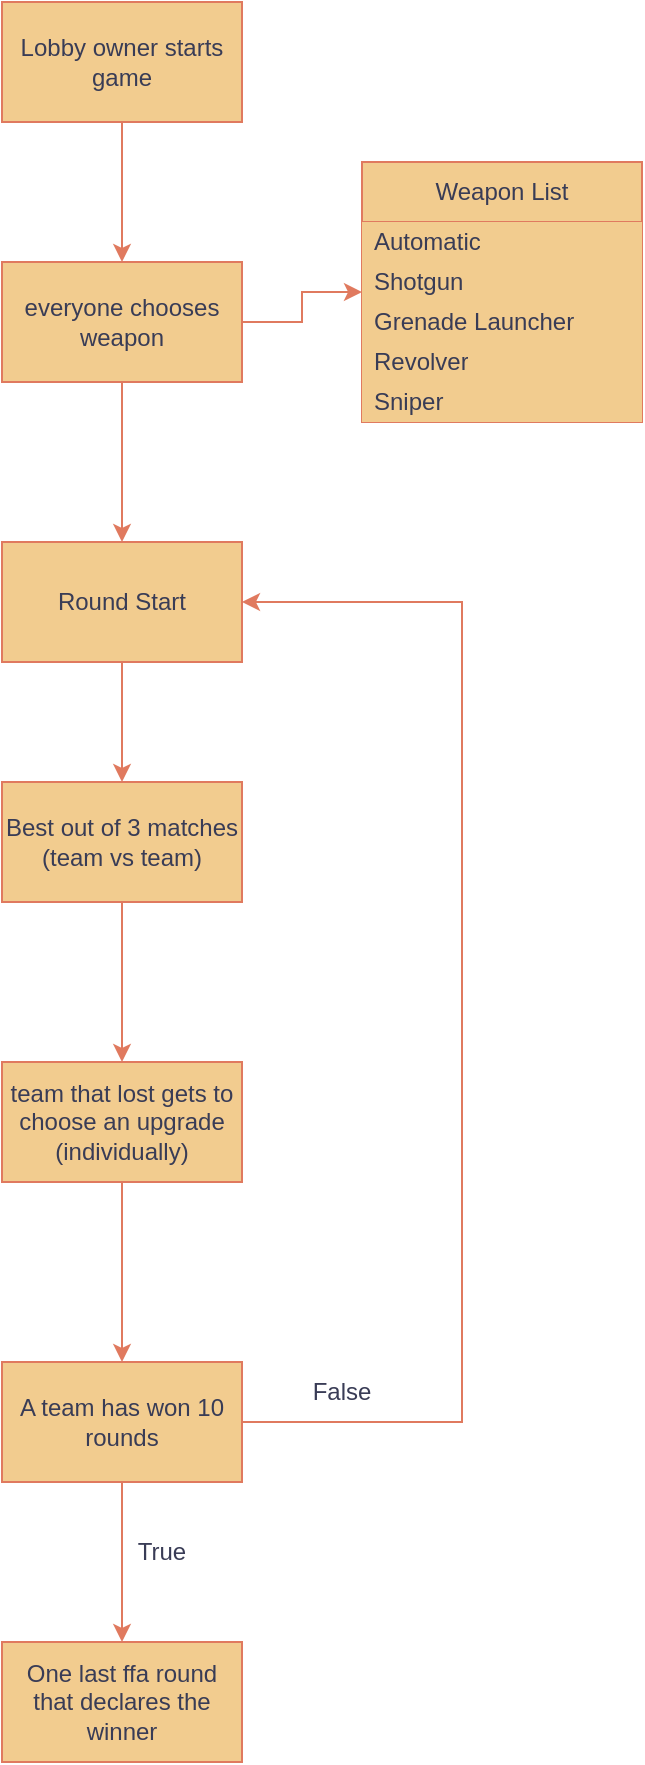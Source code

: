 <mxfile version="21.6.8" type="device" pages="3">
  <diagram name="Basic Game" id="i9_aZD54_i-yfMJwzAAt">
    <mxGraphModel dx="1687" dy="1040" grid="1" gridSize="10" guides="0" tooltips="1" connect="1" arrows="1" fold="1" page="0" pageScale="1" pageWidth="850" pageHeight="1100" background="none" math="0" shadow="0">
      <root>
        <mxCell id="0" />
        <mxCell id="1" parent="0" />
        <mxCell id="a37Ge4CGT08cqkIyAXzw-3" value="" style="edgeStyle=orthogonalEdgeStyle;rounded=0;orthogonalLoop=1;jettySize=auto;html=1;labelBackgroundColor=none;strokeColor=#E07A5F;fontColor=default;" parent="1" source="a37Ge4CGT08cqkIyAXzw-1" target="a37Ge4CGT08cqkIyAXzw-2" edge="1">
          <mxGeometry relative="1" as="geometry" />
        </mxCell>
        <mxCell id="a37Ge4CGT08cqkIyAXzw-1" value="Lobby owner starts game" style="rounded=0;whiteSpace=wrap;html=1;labelBackgroundColor=none;fillColor=#F2CC8F;strokeColor=#E07A5F;fontColor=#393C56;" parent="1" vertex="1">
          <mxGeometry y="120" width="120" height="60" as="geometry" />
        </mxCell>
        <mxCell id="a37Ge4CGT08cqkIyAXzw-23" style="edgeStyle=orthogonalEdgeStyle;rounded=0;orthogonalLoop=1;jettySize=auto;html=1;labelBackgroundColor=none;strokeColor=#E07A5F;fontColor=default;" parent="1" source="a37Ge4CGT08cqkIyAXzw-2" target="a37Ge4CGT08cqkIyAXzw-17" edge="1">
          <mxGeometry relative="1" as="geometry" />
        </mxCell>
        <mxCell id="a37Ge4CGT08cqkIyAXzw-26" value="" style="edgeStyle=orthogonalEdgeStyle;rounded=0;orthogonalLoop=1;jettySize=auto;html=1;labelBackgroundColor=none;strokeColor=#E07A5F;fontColor=default;" parent="1" source="a37Ge4CGT08cqkIyAXzw-2" target="a37Ge4CGT08cqkIyAXzw-25" edge="1">
          <mxGeometry relative="1" as="geometry" />
        </mxCell>
        <mxCell id="a37Ge4CGT08cqkIyAXzw-2" value="everyone chooses weapon" style="rounded=0;whiteSpace=wrap;html=1;labelBackgroundColor=none;fillColor=#F2CC8F;strokeColor=#E07A5F;fontColor=#393C56;" parent="1" vertex="1">
          <mxGeometry y="250" width="120" height="60" as="geometry" />
        </mxCell>
        <mxCell id="a37Ge4CGT08cqkIyAXzw-17" value="Weapon List" style="swimlane;fontStyle=0;childLayout=stackLayout;horizontal=1;startSize=30;horizontalStack=0;resizeParent=1;resizeParentMax=0;resizeLast=0;collapsible=1;marginBottom=0;whiteSpace=wrap;html=1;labelBackgroundColor=none;fillColor=#F2CC8F;strokeColor=#E07A5F;fontColor=#393C56;" parent="1" vertex="1">
          <mxGeometry x="180" y="200" width="140" height="130" as="geometry">
            <mxRectangle x="170" y="30" width="110" height="30" as="alternateBounds" />
          </mxGeometry>
        </mxCell>
        <mxCell id="a37Ge4CGT08cqkIyAXzw-18" value="Automatic" style="text;strokeColor=none;fillColor=#F2CC8F;align=left;verticalAlign=middle;spacingLeft=4;spacingRight=4;overflow=hidden;points=[[0,0.5],[1,0.5]];portConstraint=eastwest;rotatable=0;whiteSpace=wrap;html=1;imageHeight=13;labelBackgroundColor=none;fontColor=#393C56;" parent="a37Ge4CGT08cqkIyAXzw-17" vertex="1">
          <mxGeometry y="30" width="140" height="20" as="geometry" />
        </mxCell>
        <mxCell id="a37Ge4CGT08cqkIyAXzw-19" value="Shotgun&lt;br&gt;" style="text;strokeColor=none;fillColor=#F2CC8F;align=left;verticalAlign=middle;spacingLeft=4;spacingRight=4;overflow=hidden;points=[[0,0.5],[1,0.5]];portConstraint=eastwest;rotatable=0;whiteSpace=wrap;html=1;imageHeight=13;labelBackgroundColor=none;fontColor=#393C56;" parent="a37Ge4CGT08cqkIyAXzw-17" vertex="1">
          <mxGeometry y="50" width="140" height="20" as="geometry" />
        </mxCell>
        <mxCell id="a37Ge4CGT08cqkIyAXzw-20" value="Grenade Launcher" style="text;strokeColor=none;fillColor=#F2CC8F;align=left;verticalAlign=middle;spacingLeft=4;spacingRight=4;overflow=hidden;points=[[0,0.5],[1,0.5]];portConstraint=eastwest;rotatable=0;whiteSpace=wrap;html=1;imageHeight=13;labelBackgroundColor=none;fontColor=#393C56;" parent="a37Ge4CGT08cqkIyAXzw-17" vertex="1">
          <mxGeometry y="70" width="140" height="20" as="geometry" />
        </mxCell>
        <mxCell id="a37Ge4CGT08cqkIyAXzw-21" value="Revolver" style="text;strokeColor=none;fillColor=#F2CC8F;align=left;verticalAlign=middle;spacingLeft=4;spacingRight=4;overflow=hidden;points=[[0,0.5],[1,0.5]];portConstraint=eastwest;rotatable=0;whiteSpace=wrap;html=1;imageHeight=13;labelBackgroundColor=none;fontColor=#393C56;" parent="a37Ge4CGT08cqkIyAXzw-17" vertex="1">
          <mxGeometry y="90" width="140" height="20" as="geometry" />
        </mxCell>
        <mxCell id="a37Ge4CGT08cqkIyAXzw-22" value="Sniper" style="text;strokeColor=none;fillColor=#F2CC8F;align=left;verticalAlign=middle;spacingLeft=4;spacingRight=4;overflow=hidden;points=[[0,0.5],[1,0.5]];portConstraint=eastwest;rotatable=0;whiteSpace=wrap;html=1;imageHeight=13;labelBackgroundColor=none;fontColor=#393C56;" parent="a37Ge4CGT08cqkIyAXzw-17" vertex="1">
          <mxGeometry y="110" width="140" height="20" as="geometry" />
        </mxCell>
        <mxCell id="9_LpFnSLj7aJuLlAs9TJ-2" value="" style="edgeStyle=orthogonalEdgeStyle;rounded=0;orthogonalLoop=1;jettySize=auto;html=1;labelBackgroundColor=none;strokeColor=#E07A5F;fontColor=default;" parent="1" source="a37Ge4CGT08cqkIyAXzw-25" target="9_LpFnSLj7aJuLlAs9TJ-1" edge="1">
          <mxGeometry relative="1" as="geometry" />
        </mxCell>
        <mxCell id="a37Ge4CGT08cqkIyAXzw-25" value="Round Start" style="rounded=0;whiteSpace=wrap;html=1;labelBackgroundColor=none;fillColor=#F2CC8F;strokeColor=#E07A5F;fontColor=#393C56;" parent="1" vertex="1">
          <mxGeometry y="390" width="120" height="60" as="geometry" />
        </mxCell>
        <mxCell id="9_LpFnSLj7aJuLlAs9TJ-4" value="" style="edgeStyle=orthogonalEdgeStyle;rounded=0;orthogonalLoop=1;jettySize=auto;html=1;labelBackgroundColor=none;strokeColor=#E07A5F;fontColor=default;" parent="1" source="9_LpFnSLj7aJuLlAs9TJ-1" target="9_LpFnSLj7aJuLlAs9TJ-3" edge="1">
          <mxGeometry relative="1" as="geometry" />
        </mxCell>
        <mxCell id="9_LpFnSLj7aJuLlAs9TJ-1" value="Best out of 3 matches&lt;br&gt;(team vs team)" style="rounded=0;whiteSpace=wrap;html=1;labelBackgroundColor=none;fillColor=#F2CC8F;strokeColor=#E07A5F;fontColor=#393C56;" parent="1" vertex="1">
          <mxGeometry y="510" width="120" height="60" as="geometry" />
        </mxCell>
        <mxCell id="9_LpFnSLj7aJuLlAs9TJ-8" style="edgeStyle=orthogonalEdgeStyle;rounded=0;orthogonalLoop=1;jettySize=auto;html=1;entryX=1;entryY=0.5;entryDx=0;entryDy=0;labelBackgroundColor=none;strokeColor=#E07A5F;fontColor=default;" parent="1" source="9_LpFnSLj7aJuLlAs9TJ-11" target="a37Ge4CGT08cqkIyAXzw-25" edge="1">
          <mxGeometry relative="1" as="geometry">
            <mxPoint x="200" y="910" as="sourcePoint" />
            <Array as="points">
              <mxPoint x="230" y="830" />
              <mxPoint x="230" y="420" />
            </Array>
          </mxGeometry>
        </mxCell>
        <mxCell id="9_LpFnSLj7aJuLlAs9TJ-10" value="" style="edgeStyle=orthogonalEdgeStyle;rounded=0;orthogonalLoop=1;jettySize=auto;html=1;labelBackgroundColor=none;strokeColor=#E07A5F;fontColor=default;" parent="1" source="9_LpFnSLj7aJuLlAs9TJ-3" target="9_LpFnSLj7aJuLlAs9TJ-11" edge="1">
          <mxGeometry relative="1" as="geometry">
            <mxPoint x="60" y="790" as="targetPoint" />
          </mxGeometry>
        </mxCell>
        <mxCell id="9_LpFnSLj7aJuLlAs9TJ-3" value="team that lost gets to choose an upgrade (individually)" style="rounded=0;whiteSpace=wrap;html=1;labelBackgroundColor=none;fillColor=#F2CC8F;strokeColor=#E07A5F;fontColor=#393C56;" parent="1" vertex="1">
          <mxGeometry y="650" width="120" height="60" as="geometry" />
        </mxCell>
        <mxCell id="9_LpFnSLj7aJuLlAs9TJ-18" value="" style="edgeStyle=orthogonalEdgeStyle;rounded=0;orthogonalLoop=1;jettySize=auto;html=1;labelBackgroundColor=none;strokeColor=#E07A5F;fontColor=default;" parent="1" source="9_LpFnSLj7aJuLlAs9TJ-11" target="9_LpFnSLj7aJuLlAs9TJ-17" edge="1">
          <mxGeometry relative="1" as="geometry" />
        </mxCell>
        <mxCell id="9_LpFnSLj7aJuLlAs9TJ-11" value="A team has won 10 rounds" style="rounded=0;whiteSpace=wrap;html=1;labelBackgroundColor=none;fillColor=#F2CC8F;strokeColor=#E07A5F;fontColor=#393C56;" parent="1" vertex="1">
          <mxGeometry y="800" width="120" height="60" as="geometry" />
        </mxCell>
        <mxCell id="9_LpFnSLj7aJuLlAs9TJ-12" value="False" style="text;html=1;strokeColor=none;fillColor=none;align=center;verticalAlign=middle;whiteSpace=wrap;rounded=0;labelBackgroundColor=none;fontColor=#393C56;" parent="1" vertex="1">
          <mxGeometry x="140" y="800" width="60" height="30" as="geometry" />
        </mxCell>
        <mxCell id="9_LpFnSLj7aJuLlAs9TJ-13" value="True" style="text;html=1;strokeColor=none;fillColor=none;align=center;verticalAlign=middle;whiteSpace=wrap;rounded=0;labelBackgroundColor=none;fontColor=#393C56;" parent="1" vertex="1">
          <mxGeometry x="50" y="880" width="60" height="30" as="geometry" />
        </mxCell>
        <mxCell id="9_LpFnSLj7aJuLlAs9TJ-17" value="One last ffa round that declares the winner" style="rounded=0;whiteSpace=wrap;html=1;labelBackgroundColor=none;fillColor=#F2CC8F;strokeColor=#E07A5F;fontColor=#393C56;" parent="1" vertex="1">
          <mxGeometry y="940" width="120" height="60" as="geometry" />
        </mxCell>
      </root>
    </mxGraphModel>
  </diagram>
  <diagram id="mhR63KSnc5W9jrh1Ar6a" name="Upgrade tree">
    <mxGraphModel dx="1434" dy="884" grid="1" gridSize="10" guides="1" tooltips="1" connect="1" arrows="1" fold="1" page="0" pageScale="1" pageWidth="850" pageHeight="1100" math="0" shadow="0">
      <root>
        <mxCell id="0" />
        <mxCell id="1" parent="0" />
        <mxCell id="TNGEUiEh-o4geU3tqCMm-74" style="edgeStyle=none;rounded=0;orthogonalLoop=1;jettySize=auto;html=1;labelBackgroundColor=none;strokeColor=#E07A5F;fontColor=default;" parent="1" source="TNGEUiEh-o4geU3tqCMm-56" target="TNGEUiEh-o4geU3tqCMm-59" edge="1">
          <mxGeometry relative="1" as="geometry" />
        </mxCell>
        <mxCell id="TNGEUiEh-o4geU3tqCMm-75" style="edgeStyle=none;rounded=0;orthogonalLoop=1;jettySize=auto;html=1;labelBackgroundColor=none;strokeColor=#E07A5F;fontColor=default;" parent="1" source="TNGEUiEh-o4geU3tqCMm-56" target="TNGEUiEh-o4geU3tqCMm-61" edge="1">
          <mxGeometry relative="1" as="geometry" />
        </mxCell>
        <mxCell id="TNGEUiEh-o4geU3tqCMm-76" style="edgeStyle=none;rounded=0;orthogonalLoop=1;jettySize=auto;html=1;labelBackgroundColor=none;strokeColor=#E07A5F;fontColor=default;" parent="1" source="TNGEUiEh-o4geU3tqCMm-56" target="TNGEUiEh-o4geU3tqCMm-60" edge="1">
          <mxGeometry relative="1" as="geometry" />
        </mxCell>
        <mxCell id="TNGEUiEh-o4geU3tqCMm-56" value="Start" style="ellipse;whiteSpace=wrap;html=1;labelBackgroundColor=none;fillColor=#F2CC8F;strokeColor=#E07A5F;fontColor=#393C56;" parent="1" vertex="1">
          <mxGeometry x="580" y="380" width="90" height="40" as="geometry" />
        </mxCell>
        <mxCell id="TNGEUiEh-o4geU3tqCMm-107" style="edgeStyle=none;rounded=0;orthogonalLoop=1;jettySize=auto;html=1;labelBackgroundColor=none;strokeColor=#E07A5F;fontColor=default;" parent="1" source="TNGEUiEh-o4geU3tqCMm-59" target="TNGEUiEh-o4geU3tqCMm-81" edge="1">
          <mxGeometry relative="1" as="geometry" />
        </mxCell>
        <mxCell id="TNGEUiEh-o4geU3tqCMm-108" style="edgeStyle=none;rounded=0;orthogonalLoop=1;jettySize=auto;html=1;labelBackgroundColor=none;strokeColor=#E07A5F;fontColor=default;" parent="1" source="TNGEUiEh-o4geU3tqCMm-59" target="TNGEUiEh-o4geU3tqCMm-93" edge="1">
          <mxGeometry relative="1" as="geometry" />
        </mxCell>
        <mxCell id="TNGEUiEh-o4geU3tqCMm-109" style="edgeStyle=none;rounded=0;orthogonalLoop=1;jettySize=auto;html=1;labelBackgroundColor=none;strokeColor=#E07A5F;fontColor=default;" parent="1" source="TNGEUiEh-o4geU3tqCMm-59" target="TNGEUiEh-o4geU3tqCMm-68" edge="1">
          <mxGeometry relative="1" as="geometry" />
        </mxCell>
        <mxCell id="TNGEUiEh-o4geU3tqCMm-59" value="Weapons" style="rounded=1;labelBackgroundColor=none;fillColor=#F2CC8F;strokeColor=#E07A5F;fontColor=#393C56;" parent="1" vertex="1">
          <mxGeometry x="585.003" y="300.0" width="80" height="30" as="geometry" />
        </mxCell>
        <mxCell id="TNGEUiEh-o4geU3tqCMm-136" style="edgeStyle=none;rounded=0;orthogonalLoop=1;jettySize=auto;html=1;labelBackgroundColor=none;strokeColor=#E07A5F;fontColor=default;" parent="1" source="TNGEUiEh-o4geU3tqCMm-60" target="TNGEUiEh-o4geU3tqCMm-83" edge="1">
          <mxGeometry relative="1" as="geometry" />
        </mxCell>
        <mxCell id="TNGEUiEh-o4geU3tqCMm-60" value="Health" style="rounded=1;labelBackgroundColor=none;fillColor=#F2CC8F;strokeColor=#E07A5F;fontColor=#393C56;" parent="1" vertex="1">
          <mxGeometry x="689.996" y="459.996" width="80" height="30" as="geometry" />
        </mxCell>
        <mxCell id="TNGEUiEh-o4geU3tqCMm-126" style="edgeStyle=none;rounded=0;orthogonalLoop=1;jettySize=auto;html=1;labelBackgroundColor=none;strokeColor=#E07A5F;fontColor=default;" parent="1" source="TNGEUiEh-o4geU3tqCMm-61" target="TNGEUiEh-o4geU3tqCMm-65" edge="1">
          <mxGeometry relative="1" as="geometry" />
        </mxCell>
        <mxCell id="TNGEUiEh-o4geU3tqCMm-61" value="Agility" style="rounded=1;labelBackgroundColor=none;fillColor=#F2CC8F;strokeColor=#E07A5F;fontColor=#393C56;" parent="1" vertex="1">
          <mxGeometry x="479.995" y="450.004" width="80" height="30" as="geometry" />
        </mxCell>
        <mxCell id="TNGEUiEh-o4geU3tqCMm-127" style="edgeStyle=none;rounded=0;orthogonalLoop=1;jettySize=auto;html=1;labelBackgroundColor=none;strokeColor=#E07A5F;fontColor=default;" parent="1" source="TNGEUiEh-o4geU3tqCMm-65" target="TNGEUiEh-o4geU3tqCMm-88" edge="1">
          <mxGeometry relative="1" as="geometry" />
        </mxCell>
        <mxCell id="TNGEUiEh-o4geU3tqCMm-133" style="edgeStyle=none;rounded=0;orthogonalLoop=1;jettySize=auto;html=1;labelBackgroundColor=none;strokeColor=#E07A5F;fontColor=default;" parent="1" source="TNGEUiEh-o4geU3tqCMm-65" target="TNGEUiEh-o4geU3tqCMm-82" edge="1">
          <mxGeometry relative="1" as="geometry" />
        </mxCell>
        <mxCell id="TNGEUiEh-o4geU3tqCMm-65" value="Dash" style="rounded=1;labelBackgroundColor=none;fillColor=#F2CC8F;strokeColor=#E07A5F;fontColor=#393C56;" parent="1" vertex="1">
          <mxGeometry x="386.605" y="530.004" width="80" height="30" as="geometry" />
        </mxCell>
        <mxCell id="TNGEUiEh-o4geU3tqCMm-112" style="edgeStyle=none;rounded=0;orthogonalLoop=1;jettySize=auto;html=1;labelBackgroundColor=none;strokeColor=#E07A5F;fontColor=default;" parent="1" source="TNGEUiEh-o4geU3tqCMm-67" target="TNGEUiEh-o4geU3tqCMm-87" edge="1">
          <mxGeometry relative="1" as="geometry" />
        </mxCell>
        <mxCell id="TNGEUiEh-o4geU3tqCMm-67" value="Ricochet" style="rounded=1;labelBackgroundColor=none;fillColor=#F2CC8F;strokeColor=#E07A5F;fontColor=#393C56;" parent="1" vertex="1">
          <mxGeometry x="319.996" y="290.003" width="80" height="30" as="geometry" />
        </mxCell>
        <mxCell id="TNGEUiEh-o4geU3tqCMm-123" style="edgeStyle=none;rounded=0;orthogonalLoop=1;jettySize=auto;html=1;labelBackgroundColor=none;strokeColor=#E07A5F;fontColor=default;" parent="1" source="TNGEUiEh-o4geU3tqCMm-68" target="TNGEUiEh-o4geU3tqCMm-96" edge="1">
          <mxGeometry relative="1" as="geometry" />
        </mxCell>
        <mxCell id="TNGEUiEh-o4geU3tqCMm-124" style="edgeStyle=none;rounded=0;orthogonalLoop=1;jettySize=auto;html=1;labelBackgroundColor=none;strokeColor=#E07A5F;fontColor=default;" parent="1" source="TNGEUiEh-o4geU3tqCMm-68" target="TNGEUiEh-o4geU3tqCMm-79" edge="1">
          <mxGeometry relative="1" as="geometry" />
        </mxCell>
        <mxCell id="TNGEUiEh-o4geU3tqCMm-68" value="Firerate" style="rounded=1;labelBackgroundColor=none;fillColor=#F2CC8F;strokeColor=#E07A5F;fontColor=#393C56;" parent="1" vertex="1">
          <mxGeometry x="690.0" y="249.995" width="80" height="30" as="geometry" />
        </mxCell>
        <mxCell id="TNGEUiEh-o4geU3tqCMm-120" style="edgeStyle=none;rounded=0;orthogonalLoop=1;jettySize=auto;html=1;labelBackgroundColor=none;strokeColor=#E07A5F;fontColor=default;" parent="1" source="TNGEUiEh-o4geU3tqCMm-69" target="TNGEUiEh-o4geU3tqCMm-80" edge="1">
          <mxGeometry relative="1" as="geometry" />
        </mxCell>
        <mxCell id="TNGEUiEh-o4geU3tqCMm-69" value="Endless ammo" style="rounded=1;labelBackgroundColor=none;fillColor=#F2CC8F;strokeColor=#E07A5F;fontColor=#393C56;" parent="1" vertex="1">
          <mxGeometry x="889.997" y="129.994" width="80" height="30" as="geometry" />
        </mxCell>
        <mxCell id="TNGEUiEh-o4geU3tqCMm-121" style="edgeStyle=none;rounded=0;orthogonalLoop=1;jettySize=auto;html=1;labelBackgroundColor=none;strokeColor=#E07A5F;fontColor=default;" parent="1" source="TNGEUiEh-o4geU3tqCMm-79" target="TNGEUiEh-o4geU3tqCMm-69" edge="1">
          <mxGeometry relative="1" as="geometry" />
        </mxCell>
        <mxCell id="TNGEUiEh-o4geU3tqCMm-79" value="Multi shot" style="rounded=1;labelBackgroundColor=none;fillColor=#F2CC8F;strokeColor=#E07A5F;fontColor=#393C56;" parent="1" vertex="1">
          <mxGeometry x="820.0" y="219.995" width="80" height="30" as="geometry" />
        </mxCell>
        <mxCell id="TNGEUiEh-o4geU3tqCMm-80" value="Instant reload" style="rounded=1;labelBackgroundColor=none;fillColor=#F2CC8F;strokeColor=#E07A5F;fontColor=#393C56;" parent="1" vertex="1">
          <mxGeometry x="900.0" y="29.995" width="80" height="30" as="geometry" />
        </mxCell>
        <mxCell id="TNGEUiEh-o4geU3tqCMm-110" style="edgeStyle=none;rounded=0;orthogonalLoop=1;jettySize=auto;html=1;labelBackgroundColor=none;strokeColor=#E07A5F;fontColor=default;" parent="1" source="TNGEUiEh-o4geU3tqCMm-81" target="TNGEUiEh-o4geU3tqCMm-86" edge="1">
          <mxGeometry relative="1" as="geometry" />
        </mxCell>
        <mxCell id="TNGEUiEh-o4geU3tqCMm-111" style="edgeStyle=none;rounded=0;orthogonalLoop=1;jettySize=auto;html=1;labelBackgroundColor=none;strokeColor=#E07A5F;fontColor=default;" parent="1" source="TNGEUiEh-o4geU3tqCMm-81" target="TNGEUiEh-o4geU3tqCMm-67" edge="1">
          <mxGeometry relative="1" as="geometry" />
        </mxCell>
        <mxCell id="TNGEUiEh-o4geU3tqCMm-81" value="Fire damage" style="rounded=1;labelBackgroundColor=none;fillColor=#F2CC8F;strokeColor=#E07A5F;fontColor=#393C56;" parent="1" vertex="1">
          <mxGeometry x="450.0" y="269.995" width="80" height="30" as="geometry" />
        </mxCell>
        <mxCell id="TNGEUiEh-o4geU3tqCMm-134" style="edgeStyle=none;rounded=0;orthogonalLoop=1;jettySize=auto;html=1;labelBackgroundColor=none;strokeColor=#E07A5F;fontColor=default;" parent="1" source="TNGEUiEh-o4geU3tqCMm-82" target="TNGEUiEh-o4geU3tqCMm-92" edge="1">
          <mxGeometry relative="1" as="geometry" />
        </mxCell>
        <mxCell id="TNGEUiEh-o4geU3tqCMm-82" value="Double jump" style="rounded=1;labelBackgroundColor=none;fillColor=#F2CC8F;strokeColor=#E07A5F;fontColor=#393C56;" parent="1" vertex="1">
          <mxGeometry x="439.995" y="640.004" width="80" height="30" as="geometry" />
        </mxCell>
        <mxCell id="TNGEUiEh-o4geU3tqCMm-137" style="edgeStyle=none;rounded=0;orthogonalLoop=1;jettySize=auto;html=1;labelBackgroundColor=none;strokeColor=#E07A5F;fontColor=default;" parent="1" source="TNGEUiEh-o4geU3tqCMm-83" target="TNGEUiEh-o4geU3tqCMm-84" edge="1">
          <mxGeometry relative="1" as="geometry" />
        </mxCell>
        <mxCell id="TNGEUiEh-o4geU3tqCMm-83" value="Heal" style="rounded=1;labelBackgroundColor=none;fillColor=#F2CC8F;strokeColor=#E07A5F;fontColor=#393C56;" parent="1" vertex="1">
          <mxGeometry x="750.001" y="530.009" width="80" height="30" as="geometry" />
        </mxCell>
        <mxCell id="TNGEUiEh-o4geU3tqCMm-138" style="edgeStyle=none;rounded=0;orthogonalLoop=1;jettySize=auto;html=1;labelBackgroundColor=none;strokeColor=#E07A5F;fontColor=default;" parent="1" source="TNGEUiEh-o4geU3tqCMm-84" target="TNGEUiEh-o4geU3tqCMm-85" edge="1">
          <mxGeometry relative="1" as="geometry" />
        </mxCell>
        <mxCell id="TNGEUiEh-o4geU3tqCMm-84" value="Regen" style="rounded=1;labelBackgroundColor=none;fillColor=#F2CC8F;strokeColor=#E07A5F;fontColor=#393C56;" parent="1" vertex="1">
          <mxGeometry x="800.001" y="589.999" width="80" height="30" as="geometry" />
        </mxCell>
        <mxCell id="TNGEUiEh-o4geU3tqCMm-85" value="Reflect&#xa;damage" style="rounded=1;labelBackgroundColor=none;fillColor=#F2CC8F;strokeColor=#E07A5F;fontColor=#393C56;" parent="1" vertex="1">
          <mxGeometry x="890.001" y="659.999" width="80" height="30" as="geometry" />
        </mxCell>
        <mxCell id="TNGEUiEh-o4geU3tqCMm-113" style="edgeStyle=none;rounded=0;orthogonalLoop=1;jettySize=auto;html=1;labelBackgroundColor=none;strokeColor=#E07A5F;fontColor=default;" parent="1" source="TNGEUiEh-o4geU3tqCMm-86" target="TNGEUiEh-o4geU3tqCMm-87" edge="1">
          <mxGeometry relative="1" as="geometry" />
        </mxCell>
        <mxCell id="TNGEUiEh-o4geU3tqCMm-86" value="Explosive" style="rounded=1;labelBackgroundColor=none;fillColor=#F2CC8F;strokeColor=#E07A5F;fontColor=#393C56;" parent="1" vertex="1">
          <mxGeometry x="400.0" y="180.005" width="80" height="30" as="geometry" />
        </mxCell>
        <mxCell id="TNGEUiEh-o4geU3tqCMm-87" value="Lifesteal" style="rounded=1;labelBackgroundColor=none;fillColor=#F2CC8F;strokeColor=#E07A5F;fontColor=#393C56;" parent="1" vertex="1">
          <mxGeometry x="290.0" y="99.995" width="80" height="30" as="geometry" />
        </mxCell>
        <mxCell id="TNGEUiEh-o4geU3tqCMm-131" style="edgeStyle=none;rounded=0;orthogonalLoop=1;jettySize=auto;html=1;labelBackgroundColor=none;strokeColor=#E07A5F;fontColor=default;" parent="1" source="TNGEUiEh-o4geU3tqCMm-88" target="TNGEUiEh-o4geU3tqCMm-92" edge="1">
          <mxGeometry relative="1" as="geometry" />
        </mxCell>
        <mxCell id="TNGEUiEh-o4geU3tqCMm-88" value="Sword slice&#xa;while dashing" style="rounded=1;labelBackgroundColor=none;fillColor=#F2CC8F;strokeColor=#E07A5F;fontColor=#393C56;" parent="1" vertex="1">
          <mxGeometry x="299.995" y="600.004" width="80" height="30" as="geometry" />
        </mxCell>
        <mxCell id="TNGEUiEh-o4geU3tqCMm-92" value="No cooldown" style="rounded=1;labelBackgroundColor=none;fillColor=#F2CC8F;strokeColor=#E07A5F;fontColor=#393C56;" parent="1" vertex="1">
          <mxGeometry x="299.995" y="710.004" width="80" height="30" as="geometry" />
        </mxCell>
        <mxCell id="TNGEUiEh-o4geU3tqCMm-115" style="edgeStyle=none;rounded=0;orthogonalLoop=1;jettySize=auto;html=1;labelBackgroundColor=none;strokeColor=#E07A5F;fontColor=default;" parent="1" source="TNGEUiEh-o4geU3tqCMm-93" target="TNGEUiEh-o4geU3tqCMm-95" edge="1">
          <mxGeometry relative="1" as="geometry" />
        </mxCell>
        <mxCell id="TNGEUiEh-o4geU3tqCMm-93" value="Marksman" style="rounded=1;labelBackgroundColor=none;fillColor=#F2CC8F;strokeColor=#E07A5F;fontColor=#393C56;" parent="1" vertex="1">
          <mxGeometry x="560.0" y="210.005" width="80" height="30" as="geometry" />
        </mxCell>
        <mxCell id="TNGEUiEh-o4geU3tqCMm-116" style="edgeStyle=none;rounded=0;orthogonalLoop=1;jettySize=auto;html=1;labelBackgroundColor=none;strokeColor=#E07A5F;fontColor=default;" parent="1" source="TNGEUiEh-o4geU3tqCMm-95" target="TNGEUiEh-o4geU3tqCMm-100" edge="1">
          <mxGeometry relative="1" as="geometry" />
        </mxCell>
        <mxCell id="TNGEUiEh-o4geU3tqCMm-117" style="edgeStyle=none;rounded=0;orthogonalLoop=1;jettySize=auto;html=1;labelBackgroundColor=none;strokeColor=#E07A5F;fontColor=default;" parent="1" source="TNGEUiEh-o4geU3tqCMm-95" target="TNGEUiEh-o4geU3tqCMm-102" edge="1">
          <mxGeometry relative="1" as="geometry" />
        </mxCell>
        <mxCell id="TNGEUiEh-o4geU3tqCMm-95" value="Headshot mult" style="rounded=1;labelBackgroundColor=none;fillColor=#F2CC8F;strokeColor=#E07A5F;fontColor=#393C56;" parent="1" vertex="1">
          <mxGeometry x="520.0" y="129.995" width="80" height="30" as="geometry" />
        </mxCell>
        <mxCell id="TNGEUiEh-o4geU3tqCMm-122" style="edgeStyle=none;rounded=0;orthogonalLoop=1;jettySize=auto;html=1;labelBackgroundColor=none;strokeColor=#E07A5F;fontColor=default;" parent="1" source="TNGEUiEh-o4geU3tqCMm-96" target="TNGEUiEh-o4geU3tqCMm-98" edge="1">
          <mxGeometry relative="1" as="geometry" />
        </mxCell>
        <mxCell id="TNGEUiEh-o4geU3tqCMm-96" value="Reload speed" style="rounded=1;labelBackgroundColor=none;fillColor=#F2CC8F;strokeColor=#E07A5F;fontColor=#393C56;" parent="1" vertex="1">
          <mxGeometry x="710.0" y="159.995" width="80" height="30" as="geometry" />
        </mxCell>
        <mxCell id="TNGEUiEh-o4geU3tqCMm-119" style="edgeStyle=none;rounded=0;orthogonalLoop=1;jettySize=auto;html=1;labelBackgroundColor=none;strokeColor=#E07A5F;fontColor=default;" parent="1" source="TNGEUiEh-o4geU3tqCMm-98" target="TNGEUiEh-o4geU3tqCMm-80" edge="1">
          <mxGeometry relative="1" as="geometry" />
        </mxCell>
        <mxCell id="TNGEUiEh-o4geU3tqCMm-98" value="Clip size" style="rounded=1;labelBackgroundColor=none;fillColor=#F2CC8F;strokeColor=#E07A5F;fontColor=#393C56;" parent="1" vertex="1">
          <mxGeometry x="769.997" y="80.004" width="80" height="30" as="geometry" />
        </mxCell>
        <mxCell id="TNGEUiEh-o4geU3tqCMm-100" value="Wallhacks" style="rounded=1;labelBackgroundColor=none;fillColor=#F2CC8F;strokeColor=#E07A5F;fontColor=#393C56;" parent="1" vertex="1">
          <mxGeometry x="480.0" y="50.005" width="80" height="30" as="geometry" />
        </mxCell>
        <mxCell id="TNGEUiEh-o4geU3tqCMm-102" value="No recoil" style="rounded=1;labelBackgroundColor=none;fillColor=#F2CC8F;strokeColor=#E07A5F;fontColor=#393C56;" parent="1" vertex="1">
          <mxGeometry x="630.003" y="50.0" width="80" height="30" as="geometry" />
        </mxCell>
      </root>
    </mxGraphModel>
  </diagram>
  <diagram id="xc4f--6I6FvxF6E2YtUQ" name="Todo">
    <mxGraphModel dx="2219" dy="884" grid="1" gridSize="10" guides="1" tooltips="1" connect="1" arrows="1" fold="1" page="0" pageScale="1" pageWidth="850" pageHeight="1100" math="0" shadow="0">
      <root>
        <mxCell id="0" />
        <mxCell id="1" parent="0" />
        <mxCell id="-fxA7N3p4k_JHusp1gLG-2" value="" style="edgeStyle=orthogonalEdgeStyle;rounded=0;orthogonalLoop=1;jettySize=auto;html=1;labelBackgroundColor=none;strokeColor=#E07A5F;fontColor=default;" edge="1" parent="1" source="GR8O8xxOWt5hsjlVnDyQ-9" target="-fxA7N3p4k_JHusp1gLG-1">
          <mxGeometry relative="1" as="geometry" />
        </mxCell>
        <mxCell id="GR8O8xxOWt5hsjlVnDyQ-2" value="" style="edgeStyle=orthogonalEdgeStyle;rounded=0;orthogonalLoop=1;jettySize=auto;html=1;labelBackgroundColor=none;strokeColor=#E07A5F;fontColor=default;" edge="1" parent="1" source="OEcNG4uAvcIY7afuyFdX-1" target="GR8O8xxOWt5hsjlVnDyQ-1">
          <mxGeometry relative="1" as="geometry" />
        </mxCell>
        <mxCell id="OEcNG4uAvcIY7afuyFdX-1" value="Owner system" style="rounded=1;whiteSpace=wrap;html=1;labelBackgroundColor=none;fillColor=#d5e8d4;strokeColor=#82b366;" vertex="1" parent="1">
          <mxGeometry x="-70" y="140" width="120" height="60" as="geometry" />
        </mxCell>
        <mxCell id="GR8O8xxOWt5hsjlVnDyQ-4" value="" style="edgeStyle=orthogonalEdgeStyle;rounded=0;orthogonalLoop=1;jettySize=auto;html=1;labelBackgroundColor=none;strokeColor=#E07A5F;fontColor=default;" edge="1" parent="1" source="-fxA7N3p4k_JHusp1gLG-1" target="GR8O8xxOWt5hsjlVnDyQ-3">
          <mxGeometry relative="1" as="geometry" />
        </mxCell>
        <mxCell id="GR8O8xxOWt5hsjlVnDyQ-61" style="edgeStyle=orthogonalEdgeStyle;rounded=0;orthogonalLoop=1;jettySize=auto;html=1;strokeColor=#E07A5F;fontColor=#393C56;fillColor=#F2CC8F;" edge="1" parent="1" source="-fxA7N3p4k_JHusp1gLG-1" target="GR8O8xxOWt5hsjlVnDyQ-49">
          <mxGeometry relative="1" as="geometry" />
        </mxCell>
        <mxCell id="-fxA7N3p4k_JHusp1gLG-1" value="Rounds" style="rounded=1;whiteSpace=wrap;html=1;labelBackgroundColor=none;fillColor=#F2CC8F;strokeColor=#E07A5F;fontColor=#393C56;" vertex="1" parent="1">
          <mxGeometry x="-70" y="400" width="120" height="60" as="geometry" />
        </mxCell>
        <mxCell id="GR8O8xxOWt5hsjlVnDyQ-1" value="Player with the lowest ID is owner" style="rounded=1;whiteSpace=wrap;html=1;labelBackgroundColor=none;fillColor=#F2CC8F;strokeColor=#E07A5F;fontColor=#393C56;" vertex="1" parent="1">
          <mxGeometry x="130" y="140" width="120" height="60" as="geometry" />
        </mxCell>
        <mxCell id="GR8O8xxOWt5hsjlVnDyQ-17" style="edgeStyle=orthogonalEdgeStyle;rounded=0;orthogonalLoop=1;jettySize=auto;html=1;labelBackgroundColor=none;strokeColor=#E07A5F;fontColor=default;" edge="1" parent="1" source="GR8O8xxOWt5hsjlVnDyQ-3" target="GR8O8xxOWt5hsjlVnDyQ-7">
          <mxGeometry relative="1" as="geometry" />
        </mxCell>
        <mxCell id="GR8O8xxOWt5hsjlVnDyQ-40" style="edgeStyle=orthogonalEdgeStyle;rounded=0;orthogonalLoop=1;jettySize=auto;html=1;labelBackgroundColor=none;strokeColor=#E07A5F;fontColor=default;" edge="1" parent="1" source="GR8O8xxOWt5hsjlVnDyQ-3" target="GR8O8xxOWt5hsjlVnDyQ-47">
          <mxGeometry relative="1" as="geometry">
            <mxPoint x="170" y="570" as="targetPoint" />
          </mxGeometry>
        </mxCell>
        <mxCell id="GR8O8xxOWt5hsjlVnDyQ-3" value="Matches" style="rounded=1;whiteSpace=wrap;html=1;labelBackgroundColor=none;fillColor=#F2CC8F;strokeColor=#E07A5F;fontColor=#393C56;" vertex="1" parent="1">
          <mxGeometry x="-70" y="540" width="120" height="60" as="geometry" />
        </mxCell>
        <mxCell id="GR8O8xxOWt5hsjlVnDyQ-59" value="" style="edgeStyle=orthogonalEdgeStyle;rounded=0;orthogonalLoop=1;jettySize=auto;html=1;strokeColor=#E07A5F;fontColor=#393C56;fillColor=#F2CC8F;" edge="1" parent="1" source="GR8O8xxOWt5hsjlVnDyQ-7" target="GR8O8xxOWt5hsjlVnDyQ-58">
          <mxGeometry relative="1" as="geometry" />
        </mxCell>
        <mxCell id="GR8O8xxOWt5hsjlVnDyQ-7" value="Restart at 10 wins" style="rounded=1;whiteSpace=wrap;html=1;labelBackgroundColor=none;fillColor=#F2CC8F;strokeColor=#E07A5F;fontColor=#393C56;" vertex="1" parent="1">
          <mxGeometry x="-70" y="680" width="120" height="60" as="geometry" />
        </mxCell>
        <mxCell id="GR8O8xxOWt5hsjlVnDyQ-10" value="" style="edgeStyle=orthogonalEdgeStyle;rounded=0;orthogonalLoop=1;jettySize=auto;html=1;labelBackgroundColor=none;strokeColor=#E07A5F;fontColor=default;" edge="1" parent="1" source="OEcNG4uAvcIY7afuyFdX-1" target="GR8O8xxOWt5hsjlVnDyQ-9">
          <mxGeometry relative="1" as="geometry">
            <mxPoint x="-10" y="220" as="sourcePoint" />
            <mxPoint x="-10" y="400" as="targetPoint" />
          </mxGeometry>
        </mxCell>
        <mxCell id="GR8O8xxOWt5hsjlVnDyQ-12" value="" style="edgeStyle=orthogonalEdgeStyle;rounded=0;orthogonalLoop=1;jettySize=auto;html=1;labelBackgroundColor=none;strokeColor=#E07A5F;fontColor=default;" edge="1" parent="1" source="GR8O8xxOWt5hsjlVnDyQ-9" target="GR8O8xxOWt5hsjlVnDyQ-11">
          <mxGeometry relative="1" as="geometry" />
        </mxCell>
        <mxCell id="GR8O8xxOWt5hsjlVnDyQ-9" value="Lobby" style="rounded=1;whiteSpace=wrap;html=1;labelBackgroundColor=none;fillColor=#F2CC8F;strokeColor=#E07A5F;fontColor=#393C56;" vertex="1" parent="1">
          <mxGeometry x="-70" y="270" width="120" height="60" as="geometry" />
        </mxCell>
        <mxCell id="GR8O8xxOWt5hsjlVnDyQ-19" value="" style="edgeStyle=orthogonalEdgeStyle;rounded=0;orthogonalLoop=1;jettySize=auto;html=1;labelBackgroundColor=none;strokeColor=#E07A5F;fontColor=default;" edge="1" parent="1" source="GR8O8xxOWt5hsjlVnDyQ-11" target="GR8O8xxOWt5hsjlVnDyQ-18">
          <mxGeometry relative="1" as="geometry" />
        </mxCell>
        <mxCell id="GR8O8xxOWt5hsjlVnDyQ-11" value="Owner starts" style="rounded=1;whiteSpace=wrap;html=1;labelBackgroundColor=none;fillColor=#F2CC8F;strokeColor=#E07A5F;fontColor=#393C56;" vertex="1" parent="1">
          <mxGeometry x="130" y="270" width="120" height="60" as="geometry" />
        </mxCell>
        <mxCell id="GR8O8xxOWt5hsjlVnDyQ-63" style="edgeStyle=orthogonalEdgeStyle;rounded=0;orthogonalLoop=1;jettySize=auto;html=1;strokeColor=#E07A5F;fontColor=#393C56;fillColor=#F2CC8F;" edge="1" parent="1" source="GR8O8xxOWt5hsjlVnDyQ-18" target="GR8O8xxOWt5hsjlVnDyQ-51">
          <mxGeometry relative="1" as="geometry" />
        </mxCell>
        <mxCell id="GR8O8xxOWt5hsjlVnDyQ-18" value="Only start with 2 or more people" style="rounded=1;whiteSpace=wrap;html=1;labelBackgroundColor=none;fillColor=#F2CC8F;strokeColor=#E07A5F;fontColor=#393C56;" vertex="1" parent="1">
          <mxGeometry x="330" y="270" width="120" height="60" as="geometry" />
        </mxCell>
        <mxCell id="GR8O8xxOWt5hsjlVnDyQ-29" value="" style="edgeStyle=orthogonalEdgeStyle;rounded=0;orthogonalLoop=1;jettySize=auto;html=1;labelBackgroundColor=none;strokeColor=#E07A5F;fontColor=default;" edge="1" parent="1" source="GR8O8xxOWt5hsjlVnDyQ-26">
          <mxGeometry relative="1" as="geometry">
            <mxPoint x="330" y="710" as="targetPoint" />
          </mxGeometry>
        </mxCell>
        <mxCell id="GR8O8xxOWt5hsjlVnDyQ-47" value="Match start" style="rounded=1;whiteSpace=wrap;html=1;labelBackgroundColor=none;fillColor=#e1d5e7;strokeColor=#9673a6;" vertex="1" parent="1">
          <mxGeometry x="130" y="540" width="120" height="60" as="geometry" />
        </mxCell>
        <mxCell id="GR8O8xxOWt5hsjlVnDyQ-49" value="Round start" style="rounded=1;whiteSpace=wrap;html=1;labelBackgroundColor=none;fillColor=#e1d5e7;strokeColor=#9673a6;" vertex="1" parent="1">
          <mxGeometry x="130" y="400" width="120" height="60" as="geometry" />
        </mxCell>
        <mxCell id="GR8O8xxOWt5hsjlVnDyQ-51" value="Game start" style="rounded=1;whiteSpace=wrap;html=1;labelBackgroundColor=none;fillColor=#e1d5e7;strokeColor=#9673a6;" vertex="1" parent="1">
          <mxGeometry x="530" y="270" width="120" height="60" as="geometry" />
        </mxCell>
        <mxCell id="GR8O8xxOWt5hsjlVnDyQ-53" value="&lt;font style=&quot;font-size: 72px;&quot;&gt;TODO&lt;/font&gt;" style="text;html=1;strokeColor=none;fillColor=none;align=center;verticalAlign=middle;whiteSpace=wrap;rounded=0;fontColor=#393C56;" vertex="1" parent="1">
          <mxGeometry x="-70" y="60" width="310" height="30" as="geometry" />
        </mxCell>
        <mxCell id="GR8O8xxOWt5hsjlVnDyQ-54" value="&lt;font style=&quot;font-size: 72px;&quot;&gt;New functions&lt;/font&gt;" style="text;html=1;strokeColor=none;fillColor=none;align=center;verticalAlign=middle;whiteSpace=wrap;rounded=0;fontColor=#393C56;" vertex="1" parent="1">
          <mxGeometry x="-60" y="940" width="500" height="30" as="geometry" />
        </mxCell>
        <mxCell id="GR8O8xxOWt5hsjlVnDyQ-57" value="" style="edgeStyle=orthogonalEdgeStyle;rounded=0;orthogonalLoop=1;jettySize=auto;html=1;strokeColor=#E07A5F;fontColor=#393C56;fillColor=#F2CC8F;" edge="1" parent="1" source="GR8O8xxOWt5hsjlVnDyQ-55" target="GR8O8xxOWt5hsjlVnDyQ-56">
          <mxGeometry relative="1" as="geometry" />
        </mxCell>
        <mxCell id="GR8O8xxOWt5hsjlVnDyQ-55" value="Game start" style="rounded=1;whiteSpace=wrap;html=1;strokeColor=#9673a6;fillColor=#e1d5e7;" vertex="1" parent="1">
          <mxGeometry x="-70" y="1010" width="120" height="60" as="geometry" />
        </mxCell>
        <mxCell id="GR8O8xxOWt5hsjlVnDyQ-68" value="" style="edgeStyle=orthogonalEdgeStyle;rounded=0;orthogonalLoop=1;jettySize=auto;html=1;strokeColor=#E07A5F;fontColor=#393C56;fillColor=#F2CC8F;" edge="1" parent="1" source="GR8O8xxOWt5hsjlVnDyQ-56" target="GR8O8xxOWt5hsjlVnDyQ-67">
          <mxGeometry relative="1" as="geometry" />
        </mxCell>
        <mxCell id="GR8O8xxOWt5hsjlVnDyQ-56" value="Reset upgrades" style="rounded=1;whiteSpace=wrap;html=1;strokeColor=#E07A5F;fontColor=#393C56;fillColor=#F2CC8F;" vertex="1" parent="1">
          <mxGeometry x="130" y="1010" width="120" height="60" as="geometry" />
        </mxCell>
        <mxCell id="GR8O8xxOWt5hsjlVnDyQ-58" value="Game start" style="rounded=1;whiteSpace=wrap;html=1;labelBackgroundColor=none;fillColor=#e1d5e7;strokeColor=#9673a6;" vertex="1" parent="1">
          <mxGeometry x="130" y="680" width="120" height="60" as="geometry" />
        </mxCell>
        <mxCell id="GR8O8xxOWt5hsjlVnDyQ-76" style="edgeStyle=orthogonalEdgeStyle;rounded=0;orthogonalLoop=1;jettySize=auto;html=1;strokeColor=#E07A5F;fontColor=#393C56;fillColor=#F2CC8F;" edge="1" parent="1" source="GR8O8xxOWt5hsjlVnDyQ-64" target="GR8O8xxOWt5hsjlVnDyQ-75">
          <mxGeometry relative="1" as="geometry" />
        </mxCell>
        <mxCell id="GR8O8xxOWt5hsjlVnDyQ-64" value="Round start" style="rounded=1;whiteSpace=wrap;html=1;strokeColor=#9673a6;fillColor=#e1d5e7;" vertex="1" parent="1">
          <mxGeometry x="-70" y="1150" width="120" height="60" as="geometry" />
        </mxCell>
        <mxCell id="GR8O8xxOWt5hsjlVnDyQ-82" style="edgeStyle=orthogonalEdgeStyle;rounded=0;orthogonalLoop=1;jettySize=auto;html=1;strokeColor=#E07A5F;fontColor=#393C56;fillColor=#F2CC8F;" edge="1" parent="1" source="GR8O8xxOWt5hsjlVnDyQ-65" target="GR8O8xxOWt5hsjlVnDyQ-81">
          <mxGeometry relative="1" as="geometry" />
        </mxCell>
        <mxCell id="GR8O8xxOWt5hsjlVnDyQ-65" value="Match start" style="rounded=1;whiteSpace=wrap;html=1;strokeColor=#9673a6;fillColor=#e1d5e7;" vertex="1" parent="1">
          <mxGeometry x="-70" y="1280" width="120" height="60" as="geometry" />
        </mxCell>
        <mxCell id="GR8O8xxOWt5hsjlVnDyQ-70" value="" style="edgeStyle=orthogonalEdgeStyle;rounded=0;orthogonalLoop=1;jettySize=auto;html=1;strokeColor=#E07A5F;fontColor=#393C56;fillColor=#F2CC8F;" edge="1" parent="1" source="GR8O8xxOWt5hsjlVnDyQ-67" target="GR8O8xxOWt5hsjlVnDyQ-69">
          <mxGeometry relative="1" as="geometry" />
        </mxCell>
        <mxCell id="GR8O8xxOWt5hsjlVnDyQ-67" value="Team choose" style="rounded=1;whiteSpace=wrap;html=1;strokeColor=#E07A5F;fontColor=#393C56;fillColor=#F2CC8F;" vertex="1" parent="1">
          <mxGeometry x="330" y="1010" width="120" height="60" as="geometry" />
        </mxCell>
        <mxCell id="GR8O8xxOWt5hsjlVnDyQ-72" value="" style="edgeStyle=orthogonalEdgeStyle;rounded=0;orthogonalLoop=1;jettySize=auto;html=1;strokeColor=#E07A5F;fontColor=#393C56;fillColor=#F2CC8F;" edge="1" parent="1" source="GR8O8xxOWt5hsjlVnDyQ-69" target="GR8O8xxOWt5hsjlVnDyQ-71">
          <mxGeometry relative="1" as="geometry" />
        </mxCell>
        <mxCell id="GR8O8xxOWt5hsjlVnDyQ-69" value="Weapon choose" style="rounded=1;whiteSpace=wrap;html=1;strokeColor=#E07A5F;fontColor=#393C56;fillColor=#F2CC8F;" vertex="1" parent="1">
          <mxGeometry x="530" y="1010" width="120" height="60" as="geometry" />
        </mxCell>
        <mxCell id="GR8O8xxOWt5hsjlVnDyQ-71" value="Reset round counter" style="rounded=1;whiteSpace=wrap;html=1;strokeColor=#E07A5F;fontColor=#393C56;fillColor=#F2CC8F;" vertex="1" parent="1">
          <mxGeometry x="730" y="1010" width="120" height="60" as="geometry" />
        </mxCell>
        <mxCell id="GR8O8xxOWt5hsjlVnDyQ-78" value="" style="edgeStyle=orthogonalEdgeStyle;rounded=0;orthogonalLoop=1;jettySize=auto;html=1;strokeColor=#E07A5F;fontColor=#393C56;fillColor=#F2CC8F;" edge="1" parent="1" source="GR8O8xxOWt5hsjlVnDyQ-75" target="GR8O8xxOWt5hsjlVnDyQ-77">
          <mxGeometry relative="1" as="geometry" />
        </mxCell>
        <mxCell id="GR8O8xxOWt5hsjlVnDyQ-75" value="Reset match counter" style="rounded=1;whiteSpace=wrap;html=1;strokeColor=#E07A5F;fontColor=#393C56;fillColor=#F2CC8F;" vertex="1" parent="1">
          <mxGeometry x="130" y="1150" width="120" height="60" as="geometry" />
        </mxCell>
        <mxCell id="GR8O8xxOWt5hsjlVnDyQ-77" value="Reset match counter" style="rounded=1;whiteSpace=wrap;html=1;strokeColor=#E07A5F;fontColor=#393C56;fillColor=#F2CC8F;" vertex="1" parent="1">
          <mxGeometry x="330" y="1150" width="120" height="60" as="geometry" />
        </mxCell>
        <mxCell id="GR8O8xxOWt5hsjlVnDyQ-84" value="" style="edgeStyle=orthogonalEdgeStyle;rounded=0;orthogonalLoop=1;jettySize=auto;html=1;strokeColor=#E07A5F;fontColor=#393C56;fillColor=#F2CC8F;" edge="1" parent="1" source="GR8O8xxOWt5hsjlVnDyQ-81" target="GR8O8xxOWt5hsjlVnDyQ-83">
          <mxGeometry relative="1" as="geometry" />
        </mxCell>
        <mxCell id="GR8O8xxOWt5hsjlVnDyQ-81" value="Spawn" style="rounded=1;whiteSpace=wrap;html=1;strokeColor=#E07A5F;fontColor=#393C56;fillColor=#F2CC8F;" vertex="1" parent="1">
          <mxGeometry x="130" y="1280" width="120" height="60" as="geometry" />
        </mxCell>
        <mxCell id="GR8O8xxOWt5hsjlVnDyQ-86" value="" style="edgeStyle=orthogonalEdgeStyle;rounded=0;orthogonalLoop=1;jettySize=auto;html=1;strokeColor=#E07A5F;fontColor=#393C56;fillColor=#F2CC8F;" edge="1" parent="1" source="GR8O8xxOWt5hsjlVnDyQ-83" target="GR8O8xxOWt5hsjlVnDyQ-85">
          <mxGeometry relative="1" as="geometry" />
        </mxCell>
        <mxCell id="GR8O8xxOWt5hsjlVnDyQ-83" value="Reset health" style="rounded=1;whiteSpace=wrap;html=1;strokeColor=#E07A5F;fontColor=#393C56;fillColor=#F2CC8F;" vertex="1" parent="1">
          <mxGeometry x="330" y="1280" width="120" height="60" as="geometry" />
        </mxCell>
        <mxCell id="GR8O8xxOWt5hsjlVnDyQ-85" value="Reset ammo" style="whiteSpace=wrap;html=1;fillColor=#F2CC8F;strokeColor=#E07A5F;fontColor=#393C56;rounded=1;" vertex="1" parent="1">
          <mxGeometry x="530" y="1280" width="120" height="60" as="geometry" />
        </mxCell>
        <mxCell id="GR8O8xxOWt5hsjlVnDyQ-88" value="Done" style="rounded=1;whiteSpace=wrap;html=1;strokeColor=#82b366;fillColor=#d5e8d4;" vertex="1" parent="1">
          <mxGeometry x="-540" y="110" width="120" height="60" as="geometry" />
        </mxCell>
        <mxCell id="GR8O8xxOWt5hsjlVnDyQ-89" value="Event" style="rounded=1;whiteSpace=wrap;html=1;strokeColor=#9673a6;fillColor=#e1d5e7;" vertex="1" parent="1">
          <mxGeometry x="-540" y="190" width="120" height="60" as="geometry" />
        </mxCell>
        <mxCell id="GR8O8xxOWt5hsjlVnDyQ-90" value="Not done" style="rounded=1;whiteSpace=wrap;html=1;labelBackgroundColor=none;fillColor=#F2CC8F;strokeColor=#E07A5F;fontColor=#393C56;" vertex="1" parent="1">
          <mxGeometry x="-540" y="30" width="120" height="60" as="geometry" />
        </mxCell>
      </root>
    </mxGraphModel>
  </diagram>
</mxfile>
